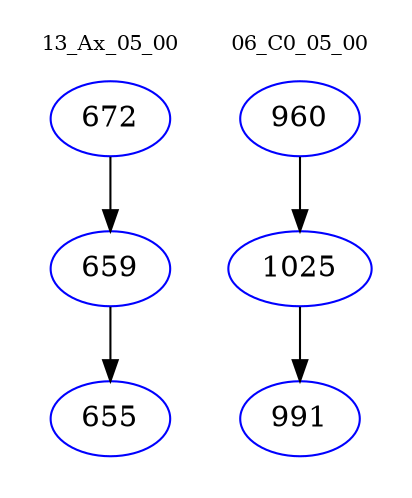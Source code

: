 digraph{
subgraph cluster_0 {
color = white
label = "13_Ax_05_00";
fontsize=10;
T0_672 [label="672", color="blue"]
T0_672 -> T0_659 [color="black"]
T0_659 [label="659", color="blue"]
T0_659 -> T0_655 [color="black"]
T0_655 [label="655", color="blue"]
}
subgraph cluster_1 {
color = white
label = "06_C0_05_00";
fontsize=10;
T1_960 [label="960", color="blue"]
T1_960 -> T1_1025 [color="black"]
T1_1025 [label="1025", color="blue"]
T1_1025 -> T1_991 [color="black"]
T1_991 [label="991", color="blue"]
}
}
